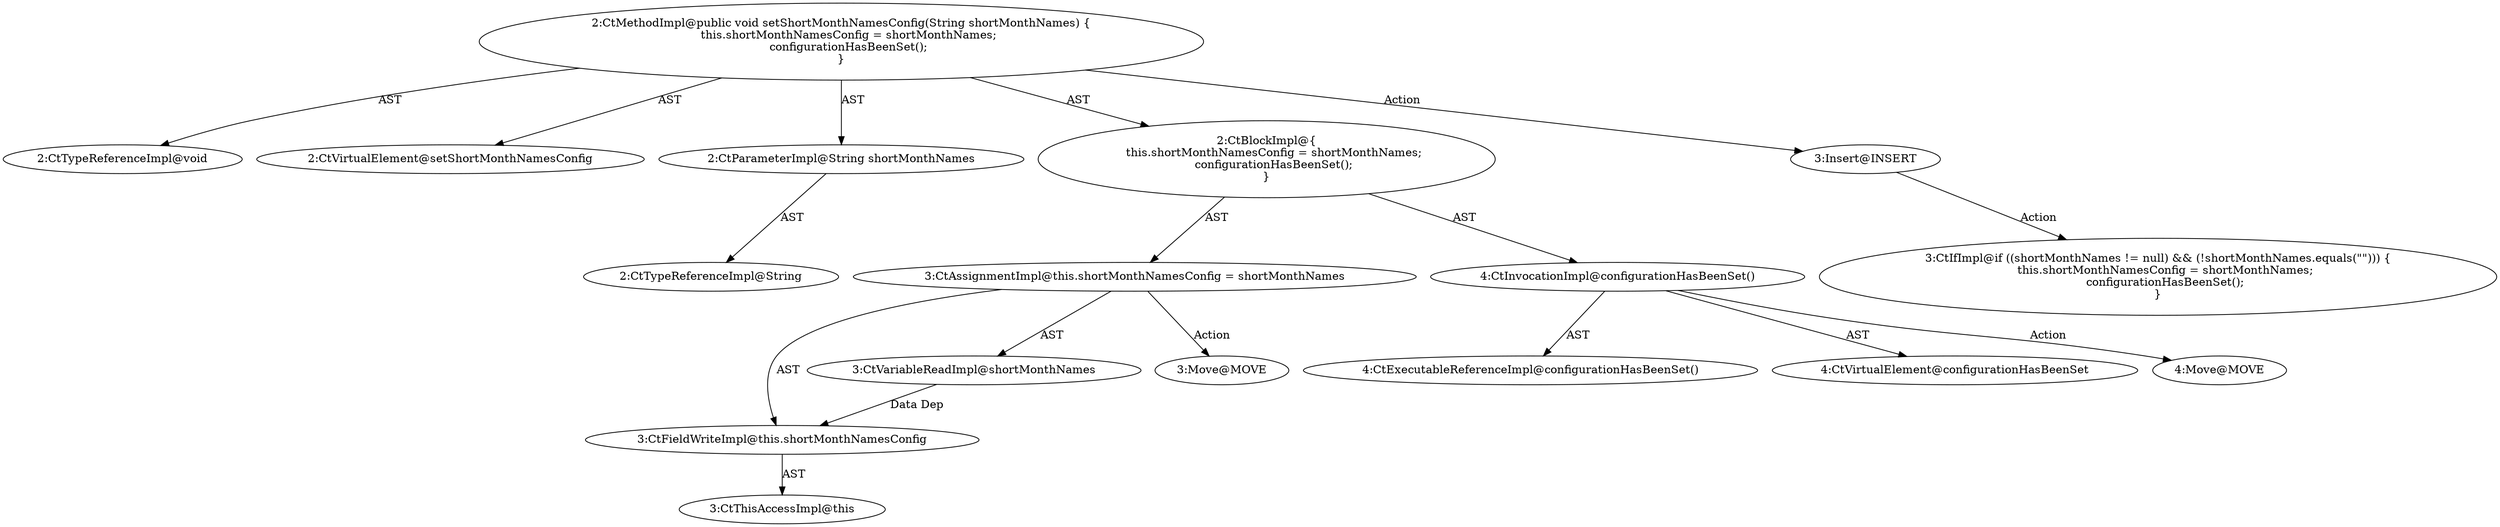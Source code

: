 digraph "setShortMonthNamesConfig#?,String" {
0 [label="2:CtTypeReferenceImpl@void" shape=ellipse]
1 [label="2:CtVirtualElement@setShortMonthNamesConfig" shape=ellipse]
2 [label="2:CtParameterImpl@String shortMonthNames" shape=ellipse]
3 [label="2:CtTypeReferenceImpl@String" shape=ellipse]
4 [label="3:CtFieldWriteImpl@this.shortMonthNamesConfig" shape=ellipse]
5 [label="3:CtThisAccessImpl@this" shape=ellipse]
6 [label="3:CtVariableReadImpl@shortMonthNames" shape=ellipse]
7 [label="3:CtAssignmentImpl@this.shortMonthNamesConfig = shortMonthNames" shape=ellipse]
8 [label="4:CtExecutableReferenceImpl@configurationHasBeenSet()" shape=ellipse]
9 [label="4:CtVirtualElement@configurationHasBeenSet" shape=ellipse]
10 [label="4:CtInvocationImpl@configurationHasBeenSet()" shape=ellipse]
11 [label="2:CtBlockImpl@\{
    this.shortMonthNamesConfig = shortMonthNames;
    configurationHasBeenSet();
\}" shape=ellipse]
12 [label="2:CtMethodImpl@public void setShortMonthNamesConfig(String shortMonthNames) \{
    this.shortMonthNamesConfig = shortMonthNames;
    configurationHasBeenSet();
\}" shape=ellipse]
13 [label="3:Insert@INSERT" shape=ellipse]
14 [label="3:CtIfImpl@if ((shortMonthNames != null) && (!shortMonthNames.equals(\"\"))) \{
    this.shortMonthNamesConfig = shortMonthNames;
    configurationHasBeenSet();
\}" shape=ellipse]
15 [label="3:Move@MOVE" shape=ellipse]
16 [label="4:Move@MOVE" shape=ellipse]
2 -> 3 [label="AST"];
4 -> 5 [label="AST"];
6 -> 4 [label="Data Dep"];
7 -> 4 [label="AST"];
7 -> 6 [label="AST"];
7 -> 15 [label="Action"];
10 -> 9 [label="AST"];
10 -> 8 [label="AST"];
10 -> 16 [label="Action"];
11 -> 7 [label="AST"];
11 -> 10 [label="AST"];
12 -> 1 [label="AST"];
12 -> 0 [label="AST"];
12 -> 2 [label="AST"];
12 -> 11 [label="AST"];
12 -> 13 [label="Action"];
13 -> 14 [label="Action"];
}
